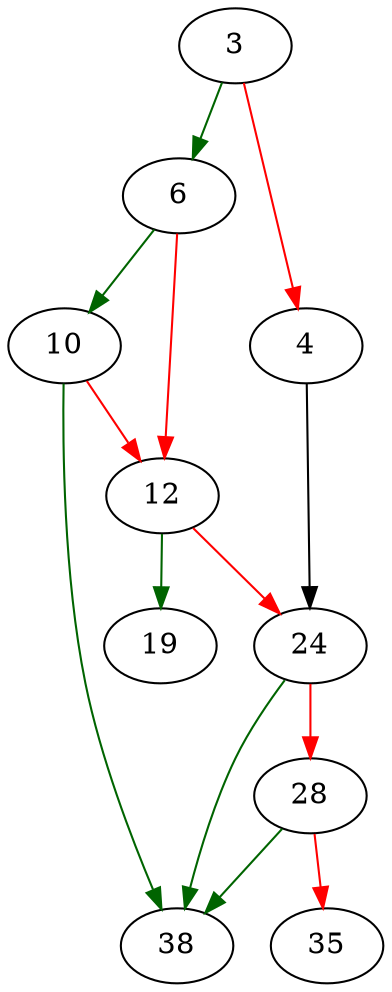 strict digraph "cwrite" {
	// Node definitions.
	3 [entry=true];
	6;
	4;
	24;
	10;
	12;
	38;
	19;
	28;
	35;

	// Edge definitions.
	3 -> 6 [
		color=darkgreen
		cond=true
	];
	3 -> 4 [
		color=red
		cond=false
	];
	6 -> 10 [
		color=darkgreen
		cond=true
	];
	6 -> 12 [
		color=red
		cond=false
	];
	4 -> 24;
	24 -> 38 [
		color=darkgreen
		cond=true
	];
	24 -> 28 [
		color=red
		cond=false
	];
	10 -> 12 [
		color=red
		cond=false
	];
	10 -> 38 [
		color=darkgreen
		cond=true
	];
	12 -> 24 [
		color=red
		cond=false
	];
	12 -> 19 [
		color=darkgreen
		cond=true
	];
	28 -> 38 [
		color=darkgreen
		cond=true
	];
	28 -> 35 [
		color=red
		cond=false
	];
}